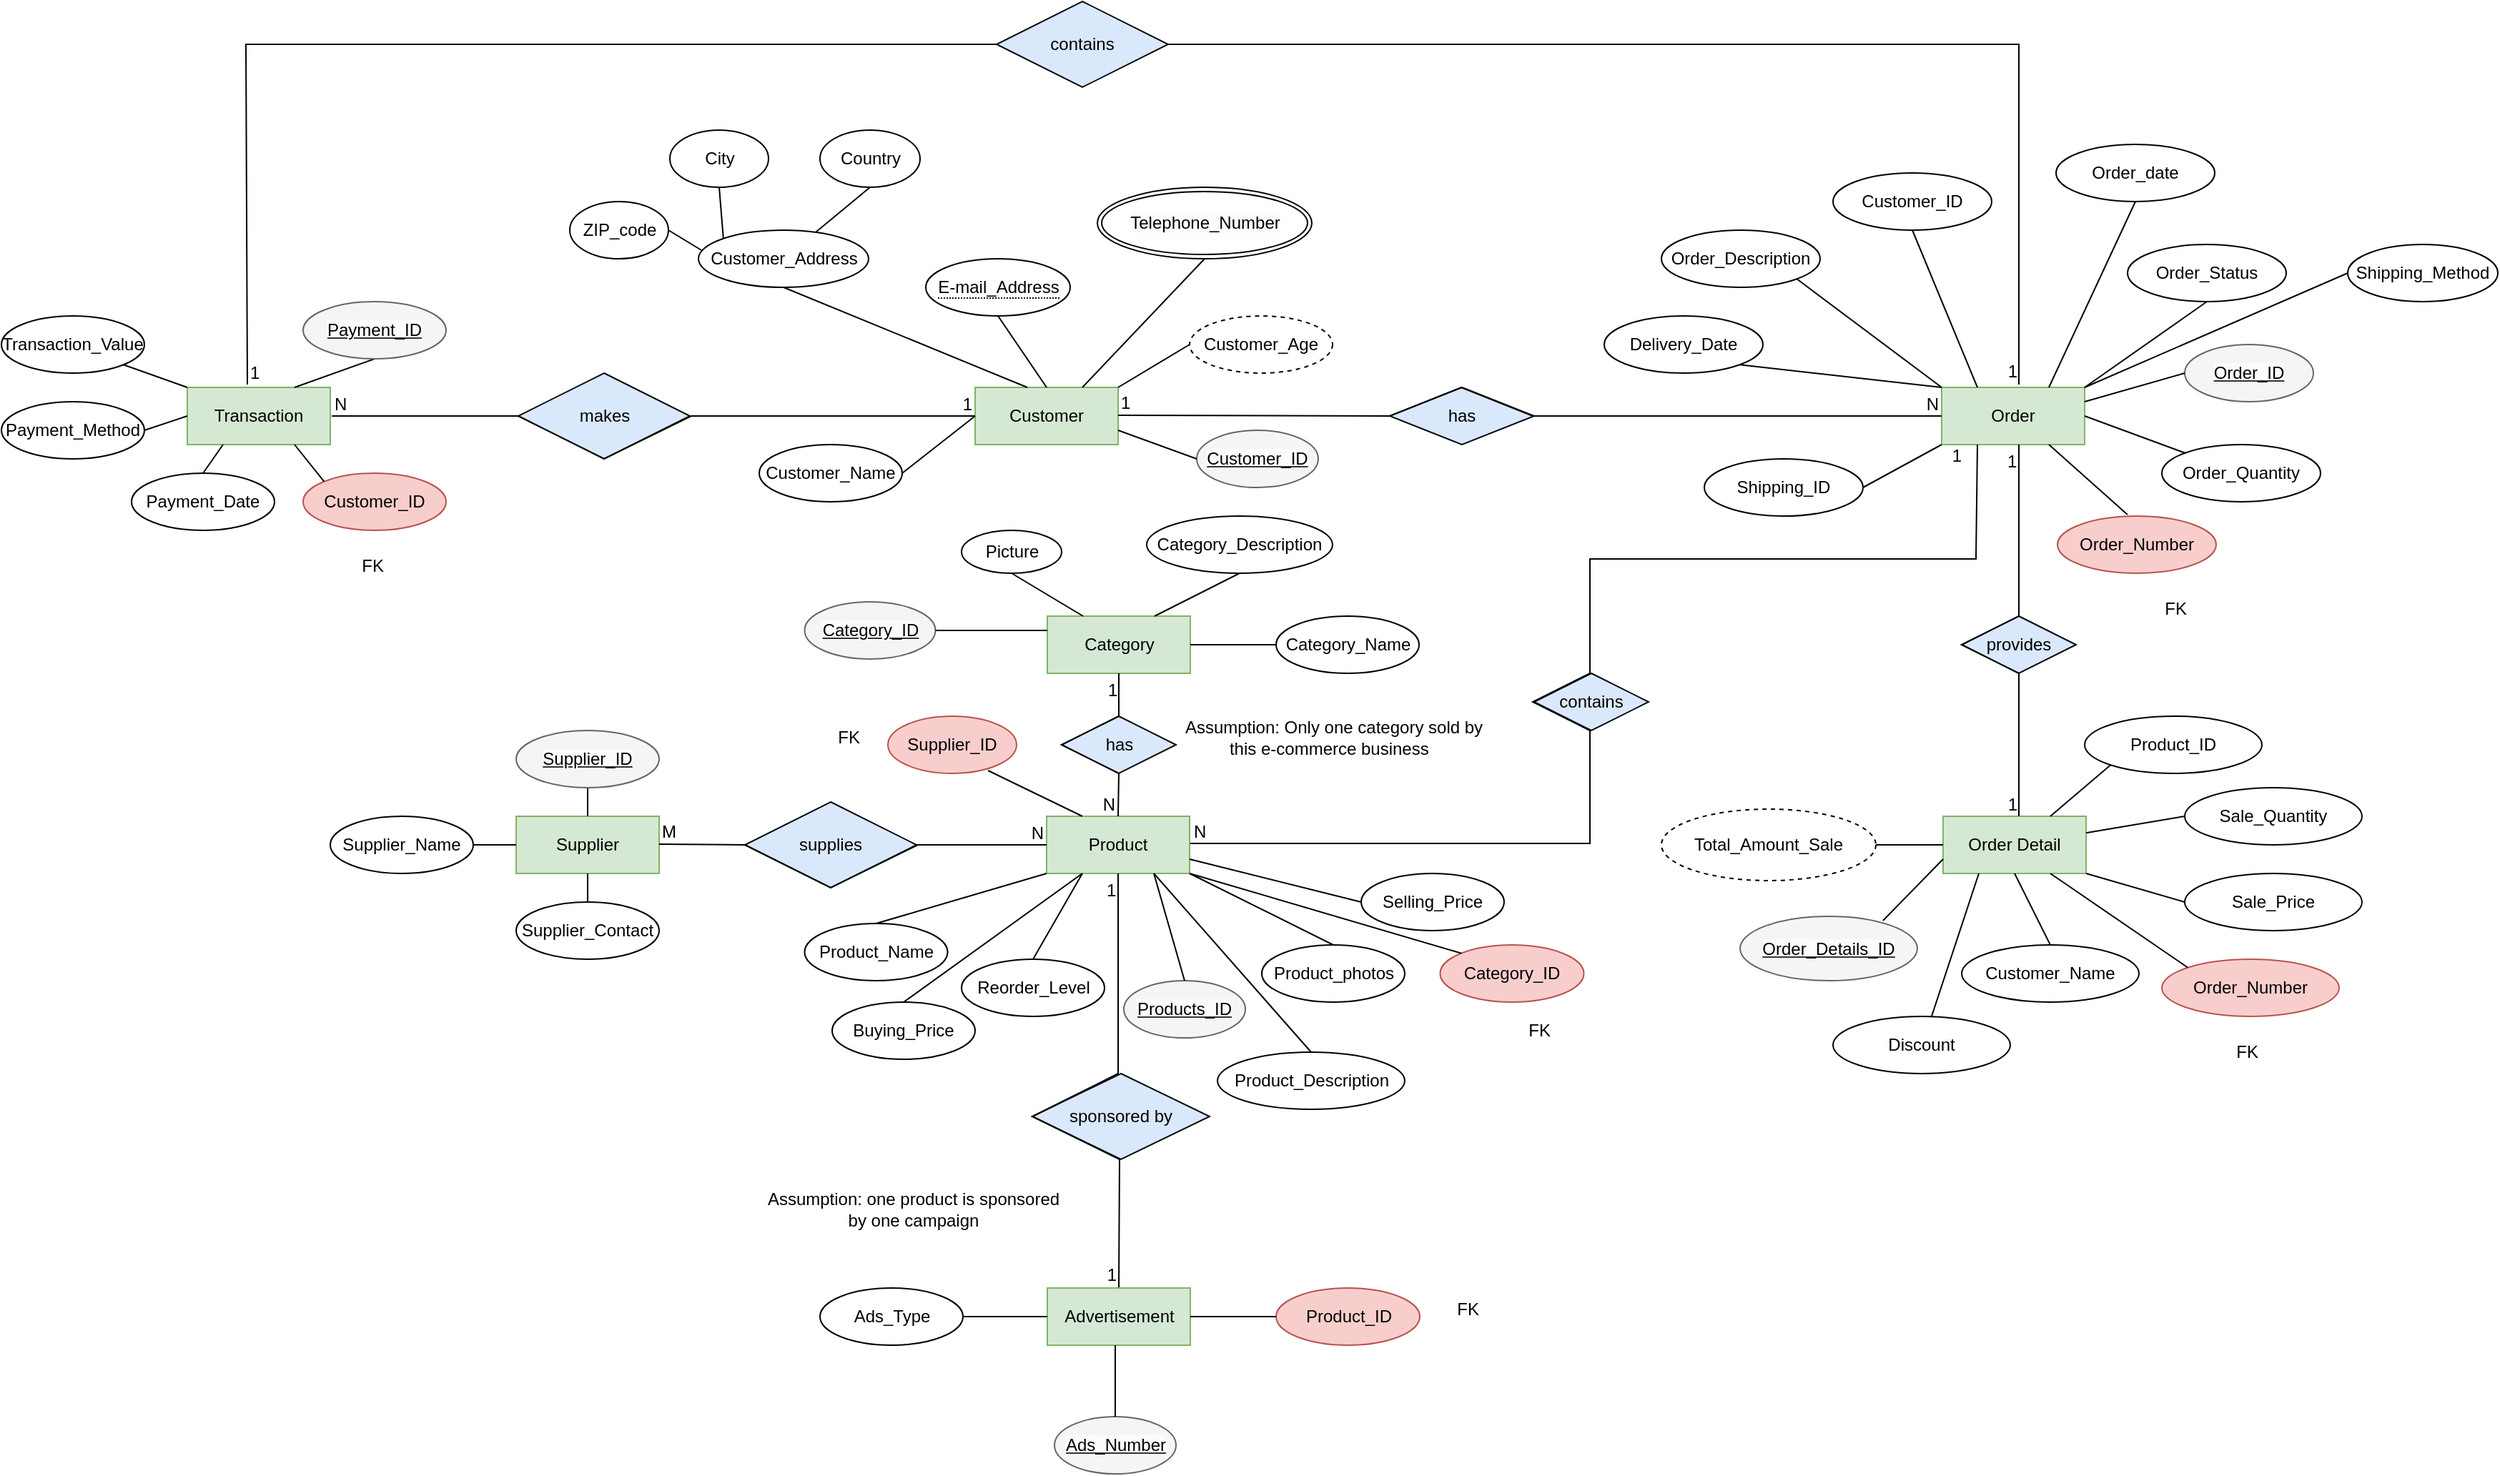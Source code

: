 <mxfile version="23.1.2" type="github">
  <diagram name="Page-1" id="ivrqiA3PI_ZQujy4Wrm9">
    <mxGraphModel dx="2683" dy="1845" grid="1" gridSize="10" guides="1" tooltips="1" connect="1" arrows="1" fold="1" page="1" pageScale="1" pageWidth="1169" pageHeight="827" background="#ffffff" math="0" shadow="0">
      <root>
        <mxCell id="0" />
        <mxCell id="1" parent="0" />
        <mxCell id="GLYRe_VKkiP-eNtGVK_R-2" value="Customer" style="whiteSpace=wrap;html=1;align=center;fillColor=#d5e8d4;strokeColor=#82b366;" parent="1" vertex="1">
          <mxGeometry x="511" y="-50" width="100" height="40" as="geometry" />
        </mxCell>
        <mxCell id="GLYRe_VKkiP-eNtGVK_R-3" value="Product" style="whiteSpace=wrap;html=1;align=center;fillColor=#d5e8d4;strokeColor=#82b366;" parent="1" vertex="1">
          <mxGeometry x="561" y="250" width="100" height="40" as="geometry" />
        </mxCell>
        <mxCell id="GLYRe_VKkiP-eNtGVK_R-4" value="Order" style="whiteSpace=wrap;html=1;align=center;points=[[0,0,0,0,0],[0,0.25,0,0,0],[0,0.5,0,0,0],[0,0.75,0,0,0],[0,1,0,0,0],[0.25,0,0,0,0],[0.25,1,0,0,0],[0.5,0,0,0,0],[0.5,1,0,0,0],[0.75,0,0,0,0],[0.75,1,0,0,0],[1,0,0,0,0],[1,0.25,0,0,0],[1,0.5,0,0,0],[1,0.75,0,0,0],[1,1,0,0,0]];fillColor=#d5e8d4;strokeColor=#82b366;" parent="1" vertex="1">
          <mxGeometry x="1187" y="-50" width="100" height="40" as="geometry" />
        </mxCell>
        <mxCell id="GLYRe_VKkiP-eNtGVK_R-5" value="Order Detail" style="whiteSpace=wrap;html=1;align=center;fillColor=#d5e8d4;strokeColor=#82b366;" parent="1" vertex="1">
          <mxGeometry x="1188" y="250" width="100" height="40" as="geometry" />
        </mxCell>
        <mxCell id="GLYRe_VKkiP-eNtGVK_R-7" value="Supplier" style="whiteSpace=wrap;html=1;align=center;fillColor=#d5e8d4;strokeColor=#82b366;" parent="1" vertex="1">
          <mxGeometry x="190" y="250" width="100" height="40" as="geometry" />
        </mxCell>
        <mxCell id="GLYRe_VKkiP-eNtGVK_R-8" value="Category" style="whiteSpace=wrap;html=1;align=center;fillColor=#d5e8d4;strokeColor=#82b366;" parent="1" vertex="1">
          <mxGeometry x="561.5" y="110" width="100" height="40" as="geometry" />
        </mxCell>
        <mxCell id="GLYRe_VKkiP-eNtGVK_R-39" value="supplies" style="shape=rhombus;perimeter=rhombusPerimeter;whiteSpace=wrap;html=1;align=center;fillColor=#dae8fc;strokeColor=#07090D;" parent="1" vertex="1">
          <mxGeometry x="350" y="240" width="120" height="60" as="geometry" />
        </mxCell>
        <mxCell id="GLYRe_VKkiP-eNtGVK_R-41" value="Supplier_Name" style="ellipse;whiteSpace=wrap;html=1;align=center;" parent="1" vertex="1">
          <mxGeometry x="60" y="250" width="100" height="40" as="geometry" />
        </mxCell>
        <mxCell id="GLYRe_VKkiP-eNtGVK_R-43" value="Supplier_Contact" style="ellipse;whiteSpace=wrap;html=1;align=center;" parent="1" vertex="1">
          <mxGeometry x="190" y="310" width="100" height="40" as="geometry" />
        </mxCell>
        <mxCell id="GLYRe_VKkiP-eNtGVK_R-45" value="" style="endArrow=none;html=1;rounded=0;exitX=1;exitY=0.5;exitDx=0;exitDy=0;entryX=0;entryY=0.5;entryDx=0;entryDy=0;entryPerimeter=0;" parent="1" source="GLYRe_VKkiP-eNtGVK_R-41" target="GLYRe_VKkiP-eNtGVK_R-7" edge="1">
          <mxGeometry relative="1" as="geometry">
            <mxPoint x="170" y="274.5" as="sourcePoint" />
            <mxPoint x="190" y="275" as="targetPoint" />
          </mxGeometry>
        </mxCell>
        <mxCell id="GLYRe_VKkiP-eNtGVK_R-50" value="" style="endArrow=none;html=1;rounded=0;entryX=0.5;entryY=1;entryDx=0;entryDy=0;exitX=0.5;exitY=0;exitDx=0;exitDy=0;" parent="1" source="GLYRe_VKkiP-eNtGVK_R-7" edge="1">
          <mxGeometry relative="1" as="geometry">
            <mxPoint x="500" y="309" as="sourcePoint" />
            <mxPoint x="240" y="230" as="targetPoint" />
          </mxGeometry>
        </mxCell>
        <mxCell id="GLYRe_VKkiP-eNtGVK_R-51" value="" style="endArrow=none;html=1;rounded=0;entryX=0.5;entryY=1;entryDx=0;entryDy=0;exitX=0.5;exitY=0;exitDx=0;exitDy=0;" parent="1" source="GLYRe_VKkiP-eNtGVK_R-43" target="GLYRe_VKkiP-eNtGVK_R-7" edge="1">
          <mxGeometry relative="1" as="geometry">
            <mxPoint x="200" y="430" as="sourcePoint" />
            <mxPoint x="360" y="430" as="targetPoint" />
          </mxGeometry>
        </mxCell>
        <mxCell id="GLYRe_VKkiP-eNtGVK_R-56" value="" style="endArrow=none;html=1;rounded=0;entryX=0;entryY=0.5;entryDx=0;entryDy=0;" parent="1" target="GLYRe_VKkiP-eNtGVK_R-3" edge="1">
          <mxGeometry relative="1" as="geometry">
            <mxPoint x="290" y="269.5" as="sourcePoint" />
            <mxPoint x="450" y="269.5" as="targetPoint" />
            <Array as="points">
              <mxPoint x="350" y="270" />
              <mxPoint x="410" y="300" />
              <mxPoint x="471" y="270" />
            </Array>
          </mxGeometry>
        </mxCell>
        <mxCell id="GLYRe_VKkiP-eNtGVK_R-57" value="M" style="resizable=0;html=1;whiteSpace=wrap;align=left;verticalAlign=bottom;" parent="GLYRe_VKkiP-eNtGVK_R-56" connectable="0" vertex="1">
          <mxGeometry x="-1" relative="1" as="geometry" />
        </mxCell>
        <mxCell id="GLYRe_VKkiP-eNtGVK_R-58" value="N" style="resizable=0;html=1;whiteSpace=wrap;align=right;verticalAlign=bottom;" parent="GLYRe_VKkiP-eNtGVK_R-56" connectable="0" vertex="1">
          <mxGeometry x="1" relative="1" as="geometry" />
        </mxCell>
        <mxCell id="GLYRe_VKkiP-eNtGVK_R-60" value="&lt;meta charset=&quot;utf-8&quot;&gt;&lt;span style=&quot;color: rgb(0, 0, 0); font-family: Helvetica; font-size: 12px; font-style: normal; font-variant-ligatures: normal; font-variant-caps: normal; font-weight: 400; letter-spacing: normal; orphans: 2; text-align: center; text-indent: 0px; text-transform: none; widows: 2; word-spacing: 0px; -webkit-text-stroke-width: 0px; background-color: rgb(251, 251, 251); text-decoration-thickness: initial; text-decoration-style: initial; text-decoration-color: initial; float: none; display: inline !important;&quot;&gt;Supplier_ID&lt;/span&gt;" style="ellipse;whiteSpace=wrap;html=1;align=center;fontStyle=4;fillColor=#f5f5f5;fontColor=#333333;strokeColor=#666666;" parent="1" vertex="1">
          <mxGeometry x="190" y="190" width="100" height="40" as="geometry" />
        </mxCell>
        <mxCell id="GLYRe_VKkiP-eNtGVK_R-63" value="&lt;span style=&quot;color: rgb(0, 0, 0); font-family: Helvetica; font-size: 12px; font-style: normal; font-variant-ligatures: normal; font-variant-caps: normal; font-weight: 400; letter-spacing: normal; orphans: 2; text-align: center; text-indent: 0px; text-transform: none; widows: 2; word-spacing: 0px; -webkit-text-stroke-width: 0px; background-color: rgb(251, 251, 251); text-decoration-thickness: initial; text-decoration-style: initial; text-decoration-color: initial; float: none; display: inline !important;&quot;&gt;Category_ID&lt;/span&gt;" style="ellipse;whiteSpace=wrap;html=1;align=center;fontStyle=4;fillColor=#f5f5f5;fontColor=#333333;strokeColor=#666666;" parent="1" vertex="1">
          <mxGeometry x="391.75" y="100" width="91.5" height="40" as="geometry" />
        </mxCell>
        <mxCell id="GLYRe_VKkiP-eNtGVK_R-64" value="Product_Name" style="ellipse;whiteSpace=wrap;html=1;align=center;" parent="1" vertex="1">
          <mxGeometry x="391.75" y="325" width="100" height="40" as="geometry" />
        </mxCell>
        <mxCell id="GLYRe_VKkiP-eNtGVK_R-65" value="Buying_Price" style="ellipse;whiteSpace=wrap;html=1;align=center;" parent="1" vertex="1">
          <mxGeometry x="411" y="380" width="100" height="40" as="geometry" />
        </mxCell>
        <mxCell id="GLYRe_VKkiP-eNtGVK_R-67" value="has" style="shape=rhombus;perimeter=rhombusPerimeter;whiteSpace=wrap;html=1;align=center;fillColor=#dae8fc;strokeColor=#07090D;" parent="1" vertex="1">
          <mxGeometry x="571.5" y="180" width="80" height="40" as="geometry" />
        </mxCell>
        <mxCell id="GLYRe_VKkiP-eNtGVK_R-75" value="Category_Name" style="ellipse;whiteSpace=wrap;html=1;align=center;" parent="1" vertex="1">
          <mxGeometry x="721.5" y="110" width="100" height="40" as="geometry" />
        </mxCell>
        <mxCell id="GLYRe_VKkiP-eNtGVK_R-76" value="&lt;span style=&quot;color: rgb(0, 0, 0); font-family: Helvetica; font-size: 12px; font-style: normal; font-variant-ligatures: normal; font-variant-caps: normal; font-weight: 400; letter-spacing: normal; orphans: 2; text-align: center; text-indent: 0px; text-transform: none; widows: 2; word-spacing: 0px; -webkit-text-stroke-width: 0px; background-color: rgb(251, 251, 251); text-decoration-thickness: initial; text-decoration-style: initial; text-decoration-color: initial; float: none; display: inline !important;&quot;&gt;Products_ID&lt;/span&gt;" style="ellipse;whiteSpace=wrap;html=1;align=center;fontStyle=4;fillColor=#f5f5f5;fontColor=#333333;strokeColor=#666666;" parent="1" vertex="1">
          <mxGeometry x="615" y="365" width="85" height="40" as="geometry" />
        </mxCell>
        <mxCell id="GLYRe_VKkiP-eNtGVK_R-77" value="Product_Description" style="ellipse;whiteSpace=wrap;html=1;align=center;" parent="1" vertex="1">
          <mxGeometry x="680.5" y="415" width="131" height="40" as="geometry" />
        </mxCell>
        <mxCell id="GLYRe_VKkiP-eNtGVK_R-83" value="Category_Description" style="ellipse;whiteSpace=wrap;html=1;align=center;" parent="1" vertex="1">
          <mxGeometry x="631" y="40" width="130" height="40" as="geometry" />
        </mxCell>
        <mxCell id="GLYRe_VKkiP-eNtGVK_R-89" value="Assumption: Only one category sold by this e-commerce business&amp;nbsp;&amp;nbsp;" style="text;html=1;strokeColor=none;fillColor=none;align=center;verticalAlign=middle;whiteSpace=wrap;rounded=0;" parent="1" vertex="1">
          <mxGeometry x="651.5" y="180" width="220" height="30" as="geometry" />
        </mxCell>
        <mxCell id="GLYRe_VKkiP-eNtGVK_R-91" value="Selling_Price" style="ellipse;whiteSpace=wrap;html=1;align=center;" parent="1" vertex="1">
          <mxGeometry x="781" y="290" width="100" height="40" as="geometry" />
        </mxCell>
        <mxCell id="GLYRe_VKkiP-eNtGVK_R-92" value="Product_photos" style="ellipse;whiteSpace=wrap;html=1;align=center;" parent="1" vertex="1">
          <mxGeometry x="711.5" y="340" width="100" height="40" as="geometry" />
        </mxCell>
        <mxCell id="GLYRe_VKkiP-eNtGVK_R-93" value="has" style="shape=rhombus;perimeter=rhombusPerimeter;whiteSpace=wrap;html=1;align=center;fillColor=#dae8fc;strokeColor=#07090D;" parent="1" vertex="1">
          <mxGeometry x="801" y="-50" width="101" height="40" as="geometry" />
        </mxCell>
        <mxCell id="GLYRe_VKkiP-eNtGVK_R-98" value="" style="endArrow=none;html=1;rounded=0;exitX=1;exitY=0.5;exitDx=0;exitDy=0;entryX=0;entryY=0.25;entryDx=0;entryDy=0;" parent="1" source="GLYRe_VKkiP-eNtGVK_R-63" target="GLYRe_VKkiP-eNtGVK_R-8" edge="1">
          <mxGeometry relative="1" as="geometry">
            <mxPoint x="209.5" y="260" as="sourcePoint" />
            <mxPoint x="561" y="130" as="targetPoint" />
          </mxGeometry>
        </mxCell>
        <mxCell id="GLYRe_VKkiP-eNtGVK_R-99" value="" style="endArrow=none;html=1;rounded=0;exitX=0;exitY=0.5;exitDx=0;exitDy=0;entryX=1;entryY=0.5;entryDx=0;entryDy=0;" parent="1" source="GLYRe_VKkiP-eNtGVK_R-75" target="GLYRe_VKkiP-eNtGVK_R-8" edge="1">
          <mxGeometry relative="1" as="geometry">
            <mxPoint x="560.5" y="120" as="sourcePoint" />
            <mxPoint x="610.5" y="120" as="targetPoint" />
          </mxGeometry>
        </mxCell>
        <mxCell id="GLYRe_VKkiP-eNtGVK_R-104" style="edgeStyle=orthogonalEdgeStyle;rounded=0;orthogonalLoop=1;jettySize=auto;html=1;exitX=0.5;exitY=1;exitDx=0;exitDy=0;" parent="1" source="GLYRe_VKkiP-eNtGVK_R-67" target="GLYRe_VKkiP-eNtGVK_R-67" edge="1">
          <mxGeometry relative="1" as="geometry" />
        </mxCell>
        <mxCell id="GLYRe_VKkiP-eNtGVK_R-115" value="" style="endArrow=none;html=1;rounded=0;exitX=0.5;exitY=0;exitDx=0;exitDy=0;entryX=0;entryY=1;entryDx=0;entryDy=0;" parent="1" source="GLYRe_VKkiP-eNtGVK_R-64" target="GLYRe_VKkiP-eNtGVK_R-3" edge="1">
          <mxGeometry relative="1" as="geometry">
            <mxPoint x="810" y="80" as="sourcePoint" />
            <mxPoint x="783" y="130" as="targetPoint" />
            <Array as="points" />
          </mxGeometry>
        </mxCell>
        <mxCell id="GLYRe_VKkiP-eNtGVK_R-116" value="" style="endArrow=none;html=1;rounded=0;exitX=0.5;exitY=0;exitDx=0;exitDy=0;entryX=0.75;entryY=1;entryDx=0;entryDy=0;" parent="1" source="GLYRe_VKkiP-eNtGVK_R-76" target="GLYRe_VKkiP-eNtGVK_R-3" edge="1">
          <mxGeometry relative="1" as="geometry">
            <mxPoint x="500" y="350" as="sourcePoint" />
            <mxPoint x="571" y="300" as="targetPoint" />
            <Array as="points" />
          </mxGeometry>
        </mxCell>
        <mxCell id="GLYRe_VKkiP-eNtGVK_R-117" value="" style="endArrow=none;html=1;rounded=0;exitX=0.5;exitY=0;exitDx=0;exitDy=0;entryX=1;entryY=1;entryDx=0;entryDy=0;" parent="1" source="GLYRe_VKkiP-eNtGVK_R-92" target="GLYRe_VKkiP-eNtGVK_R-3" edge="1">
          <mxGeometry relative="1" as="geometry">
            <mxPoint x="646" y="360" as="sourcePoint" />
            <mxPoint x="621" y="300" as="targetPoint" />
            <Array as="points" />
          </mxGeometry>
        </mxCell>
        <mxCell id="GLYRe_VKkiP-eNtGVK_R-118" value="" style="endArrow=none;html=1;rounded=0;exitX=0.5;exitY=0;exitDx=0;exitDy=0;entryX=0.75;entryY=1;entryDx=0;entryDy=0;" parent="1" source="GLYRe_VKkiP-eNtGVK_R-77" target="GLYRe_VKkiP-eNtGVK_R-3" edge="1">
          <mxGeometry relative="1" as="geometry">
            <mxPoint x="761" y="340" as="sourcePoint" />
            <mxPoint x="671" y="300" as="targetPoint" />
            <Array as="points" />
          </mxGeometry>
        </mxCell>
        <mxCell id="GLYRe_VKkiP-eNtGVK_R-119" value="" style="endArrow=none;html=1;rounded=0;exitX=0.5;exitY=0;exitDx=0;exitDy=0;entryX=0.25;entryY=1;entryDx=0;entryDy=0;" parent="1" source="GLYRe_VKkiP-eNtGVK_R-65" target="GLYRe_VKkiP-eNtGVK_R-3" edge="1">
          <mxGeometry relative="1" as="geometry">
            <mxPoint x="737" y="400" as="sourcePoint" />
            <mxPoint x="646" y="300" as="targetPoint" />
            <Array as="points" />
          </mxGeometry>
        </mxCell>
        <mxCell id="GLYRe_VKkiP-eNtGVK_R-122" value="" style="endArrow=none;html=1;rounded=0;exitX=0;exitY=0.5;exitDx=0;exitDy=0;entryX=1;entryY=0.75;entryDx=0;entryDy=0;" parent="1" source="GLYRe_VKkiP-eNtGVK_R-91" target="GLYRe_VKkiP-eNtGVK_R-3" edge="1">
          <mxGeometry relative="1" as="geometry">
            <mxPoint x="761" y="340" as="sourcePoint" />
            <mxPoint x="671" y="300" as="targetPoint" />
            <Array as="points" />
          </mxGeometry>
        </mxCell>
        <mxCell id="GLYRe_VKkiP-eNtGVK_R-123" value="&lt;span style=&quot;color: rgb(0, 0, 0); font-family: Helvetica; font-size: 12px; font-style: normal; font-variant-ligatures: normal; font-variant-caps: normal; font-weight: 400; letter-spacing: normal; orphans: 2; text-align: center; text-indent: 0px; text-transform: none; widows: 2; word-spacing: 0px; -webkit-text-stroke-width: 0px; background-color: rgb(251, 251, 251); text-decoration-thickness: initial; text-decoration-style: initial; text-decoration-color: initial; float: none; display: inline !important;&quot;&gt;Customer_ID&lt;/span&gt;" style="ellipse;whiteSpace=wrap;html=1;align=center;fontStyle=4;fillColor=#f5f5f5;fontColor=#333333;strokeColor=#666666;" parent="1" vertex="1">
          <mxGeometry x="666" y="-20" width="85" height="40" as="geometry" />
        </mxCell>
        <mxCell id="GLYRe_VKkiP-eNtGVK_R-124" value="Customer_Name" style="ellipse;whiteSpace=wrap;html=1;align=center;" parent="1" vertex="1">
          <mxGeometry x="360" y="-10" width="100" height="40" as="geometry" />
        </mxCell>
        <mxCell id="GLYRe_VKkiP-eNtGVK_R-125" value="Order_Status" style="ellipse;whiteSpace=wrap;html=1;align=center;" parent="1" vertex="1">
          <mxGeometry x="1317" y="-150" width="111" height="40" as="geometry" />
        </mxCell>
        <mxCell id="GLYRe_VKkiP-eNtGVK_R-126" value="Customer_Address" style="ellipse;whiteSpace=wrap;html=1;align=center;" parent="1" vertex="1">
          <mxGeometry x="317.5" y="-160" width="119" height="40" as="geometry" />
        </mxCell>
        <mxCell id="GLYRe_VKkiP-eNtGVK_R-127" value="Customer_Age" style="ellipse;whiteSpace=wrap;html=1;align=center;dashed=1;" parent="1" vertex="1">
          <mxGeometry x="661" y="-100" width="100" height="40" as="geometry" />
        </mxCell>
        <mxCell id="GLYRe_VKkiP-eNtGVK_R-128" value="&lt;span style=&quot;color: rgb(0, 0, 0); font-family: Helvetica; font-size: 12px; font-style: normal; font-variant-ligatures: normal; font-variant-caps: normal; font-weight: 400; letter-spacing: normal; orphans: 2; text-align: center; text-indent: 0px; text-transform: none; widows: 2; word-spacing: 0px; -webkit-text-stroke-width: 0px; background-color: rgb(251, 251, 251); text-decoration-thickness: initial; text-decoration-style: initial; text-decoration-color: initial; float: none; display: inline !important;&quot;&gt;Telephone_Number&lt;/span&gt;" style="ellipse;shape=doubleEllipse;margin=3;whiteSpace=wrap;html=1;align=center;" parent="1" vertex="1">
          <mxGeometry x="596.5" y="-190" width="150" height="50" as="geometry" />
        </mxCell>
        <mxCell id="GLYRe_VKkiP-eNtGVK_R-129" value="ZIP_code" style="ellipse;whiteSpace=wrap;html=1;align=center;" parent="1" vertex="1">
          <mxGeometry x="227.5" y="-180" width="69" height="40" as="geometry" />
        </mxCell>
        <mxCell id="GLYRe_VKkiP-eNtGVK_R-130" value="City" style="ellipse;whiteSpace=wrap;html=1;align=center;" parent="1" vertex="1">
          <mxGeometry x="297.5" y="-230" width="69" height="40" as="geometry" />
        </mxCell>
        <mxCell id="GLYRe_VKkiP-eNtGVK_R-131" value="Country" style="ellipse;whiteSpace=wrap;html=1;align=center;" parent="1" vertex="1">
          <mxGeometry x="402.5" y="-230" width="70" height="40" as="geometry" />
        </mxCell>
        <mxCell id="GLYRe_VKkiP-eNtGVK_R-133" value="&lt;span style=&quot;border-bottom: 1px dotted&quot;&gt;E-mail_Address&lt;/span&gt;" style="ellipse;whiteSpace=wrap;html=1;align=center;" parent="1" vertex="1">
          <mxGeometry x="476.5" y="-140" width="101" height="40" as="geometry" />
        </mxCell>
        <mxCell id="GLYRe_VKkiP-eNtGVK_R-135" value="" style="endArrow=none;html=1;rounded=0;entryX=1;entryY=0;entryDx=0;entryDy=0;exitX=0;exitY=0.5;exitDx=0;exitDy=0;" parent="1" source="GLYRe_VKkiP-eNtGVK_R-127" target="GLYRe_VKkiP-eNtGVK_R-2" edge="1">
          <mxGeometry relative="1" as="geometry">
            <mxPoint x="652.5" y="-66" as="sourcePoint" />
            <mxPoint x="789.5" y="-20" as="targetPoint" />
            <Array as="points" />
          </mxGeometry>
        </mxCell>
        <mxCell id="GLYRe_VKkiP-eNtGVK_R-136" value="" style="endArrow=none;html=1;rounded=0;entryX=0.75;entryY=0;entryDx=0;entryDy=0;exitX=0.5;exitY=1;exitDx=0;exitDy=0;" parent="1" source="GLYRe_VKkiP-eNtGVK_R-128" target="GLYRe_VKkiP-eNtGVK_R-2" edge="1">
          <mxGeometry relative="1" as="geometry">
            <mxPoint x="642.5" y="-140" as="sourcePoint" />
            <mxPoint x="627.5" y="-40" as="targetPoint" />
            <Array as="points" />
          </mxGeometry>
        </mxCell>
        <mxCell id="GLYRe_VKkiP-eNtGVK_R-137" value="" style="endArrow=none;html=1;rounded=0;entryX=0.5;entryY=0;entryDx=0;entryDy=0;exitX=0.5;exitY=1;exitDx=0;exitDy=0;" parent="1" source="GLYRe_VKkiP-eNtGVK_R-133" target="GLYRe_VKkiP-eNtGVK_R-2" edge="1">
          <mxGeometry relative="1" as="geometry">
            <mxPoint x="652.5" y="-130" as="sourcePoint" />
            <mxPoint x="602.5" y="-40" as="targetPoint" />
            <Array as="points" />
          </mxGeometry>
        </mxCell>
        <mxCell id="GLYRe_VKkiP-eNtGVK_R-138" value="" style="endArrow=none;html=1;rounded=0;exitX=0.5;exitY=1;exitDx=0;exitDy=0;" parent="1" source="GLYRe_VKkiP-eNtGVK_R-126" edge="1">
          <mxGeometry relative="1" as="geometry">
            <mxPoint x="537.5" y="-90" as="sourcePoint" />
            <mxPoint x="547.5" y="-50" as="targetPoint" />
            <Array as="points" />
          </mxGeometry>
        </mxCell>
        <mxCell id="GLYRe_VKkiP-eNtGVK_R-140" value="" style="endArrow=none;html=1;rounded=0;exitX=0;exitY=0.5;exitDx=0;exitDy=0;" parent="1" source="GLYRe_VKkiP-eNtGVK_R-123" edge="1">
          <mxGeometry relative="1" as="geometry">
            <mxPoint x="661" as="sourcePoint" />
            <mxPoint x="611" y="-20" as="targetPoint" />
            <Array as="points" />
          </mxGeometry>
        </mxCell>
        <mxCell id="GLYRe_VKkiP-eNtGVK_R-141" value="" style="endArrow=none;html=1;rounded=0;entryX=0;entryY=0.5;entryDx=0;entryDy=0;exitX=1;exitY=0.5;exitDx=0;exitDy=0;" parent="1" source="GLYRe_VKkiP-eNtGVK_R-124" target="GLYRe_VKkiP-eNtGVK_R-2" edge="1">
          <mxGeometry relative="1" as="geometry">
            <mxPoint x="457.5" as="sourcePoint" />
            <mxPoint x="527.5" y="-30" as="targetPoint" />
            <Array as="points" />
          </mxGeometry>
        </mxCell>
        <mxCell id="GLYRe_VKkiP-eNtGVK_R-142" value="" style="endArrow=none;html=1;rounded=0;exitX=1;exitY=0.5;exitDx=0;exitDy=0;entryX=0.017;entryY=0.35;entryDx=0;entryDy=0;entryPerimeter=0;" parent="1" source="GLYRe_VKkiP-eNtGVK_R-129" target="GLYRe_VKkiP-eNtGVK_R-126" edge="1">
          <mxGeometry relative="1" as="geometry">
            <mxPoint x="387.5" y="-110" as="sourcePoint" />
            <mxPoint x="557.5" y="-40" as="targetPoint" />
            <Array as="points" />
          </mxGeometry>
        </mxCell>
        <mxCell id="GLYRe_VKkiP-eNtGVK_R-143" value="" style="endArrow=none;html=1;rounded=0;exitX=0.5;exitY=1;exitDx=0;exitDy=0;entryX=0;entryY=0;entryDx=0;entryDy=0;" parent="1" source="GLYRe_VKkiP-eNtGVK_R-130" target="GLYRe_VKkiP-eNtGVK_R-126" edge="1">
          <mxGeometry relative="1" as="geometry">
            <mxPoint x="306.5" y="-150" as="sourcePoint" />
            <mxPoint x="329.5" y="-136" as="targetPoint" />
            <Array as="points" />
          </mxGeometry>
        </mxCell>
        <mxCell id="GLYRe_VKkiP-eNtGVK_R-144" value="" style="endArrow=none;html=1;rounded=0;exitX=0.5;exitY=1;exitDx=0;exitDy=0;" parent="1" source="GLYRe_VKkiP-eNtGVK_R-131" target="GLYRe_VKkiP-eNtGVK_R-126" edge="1">
          <mxGeometry relative="1" as="geometry">
            <mxPoint x="422.5" y="-189" as="sourcePoint" />
            <mxPoint x="345.5" y="-144" as="targetPoint" />
            <Array as="points" />
          </mxGeometry>
        </mxCell>
        <mxCell id="GLYRe_VKkiP-eNtGVK_R-150" value="" style="endArrow=none;html=1;rounded=0;entryX=0;entryY=0.5;entryDx=0;entryDy=0;" parent="1" target="GLYRe_VKkiP-eNtGVK_R-4" edge="1">
          <mxGeometry relative="1" as="geometry">
            <mxPoint x="611" y="-30.5" as="sourcePoint" />
            <mxPoint x="771" y="-30.5" as="targetPoint" />
            <Array as="points">
              <mxPoint x="801" y="-30" />
              <mxPoint x="851" y="-50" />
              <mxPoint x="901" y="-30" />
            </Array>
          </mxGeometry>
        </mxCell>
        <mxCell id="GLYRe_VKkiP-eNtGVK_R-151" value="1" style="resizable=0;html=1;whiteSpace=wrap;align=left;verticalAlign=bottom;" parent="GLYRe_VKkiP-eNtGVK_R-150" connectable="0" vertex="1">
          <mxGeometry x="-1" relative="1" as="geometry" />
        </mxCell>
        <mxCell id="GLYRe_VKkiP-eNtGVK_R-152" value="N" style="resizable=0;html=1;whiteSpace=wrap;align=right;verticalAlign=bottom;" parent="GLYRe_VKkiP-eNtGVK_R-150" connectable="0" vertex="1">
          <mxGeometry x="1" relative="1" as="geometry" />
        </mxCell>
        <mxCell id="GLYRe_VKkiP-eNtGVK_R-154" value="Order_Description" style="ellipse;whiteSpace=wrap;html=1;align=center;" parent="1" vertex="1">
          <mxGeometry x="991" y="-160" width="111" height="40" as="geometry" />
        </mxCell>
        <mxCell id="GLYRe_VKkiP-eNtGVK_R-158" value="Delivery_Date" style="ellipse;whiteSpace=wrap;html=1;align=center;" parent="1" vertex="1">
          <mxGeometry x="951" y="-100" width="111" height="40" as="geometry" />
        </mxCell>
        <mxCell id="GLYRe_VKkiP-eNtGVK_R-159" value="Shipping_Method" style="ellipse;whiteSpace=wrap;html=1;align=center;" parent="1" vertex="1">
          <mxGeometry x="1471" y="-150" width="105" height="40" as="geometry" />
        </mxCell>
        <mxCell id="GLYRe_VKkiP-eNtGVK_R-160" value="&lt;span style=&quot;color: rgb(0, 0, 0); font-family: Helvetica; font-size: 12px; font-style: normal; font-variant-ligatures: normal; font-variant-caps: normal; font-weight: 400; letter-spacing: normal; orphans: 2; text-align: center; text-indent: 0px; text-transform: none; widows: 2; word-spacing: 0px; -webkit-text-stroke-width: 0px; background-color: rgb(251, 251, 251); text-decoration-thickness: initial; text-decoration-style: initial; text-decoration-color: initial; float: none; display: inline !important;&quot;&gt;Order_ID&lt;/span&gt;" style="ellipse;whiteSpace=wrap;html=1;align=center;fontStyle=4;fillColor=#f5f5f5;fontColor=#333333;strokeColor=#666666;" parent="1" vertex="1">
          <mxGeometry x="1357" y="-80" width="90" height="40" as="geometry" />
        </mxCell>
        <mxCell id="GLYRe_VKkiP-eNtGVK_R-162" value="Order_date" style="ellipse;whiteSpace=wrap;html=1;align=center;" parent="1" vertex="1">
          <mxGeometry x="1267" y="-220" width="111" height="40" as="geometry" />
        </mxCell>
        <mxCell id="GLYRe_VKkiP-eNtGVK_R-163" value="Customer_ID" style="ellipse;whiteSpace=wrap;html=1;align=center;" parent="1" vertex="1">
          <mxGeometry x="1111" y="-200" width="111" height="40" as="geometry" />
        </mxCell>
        <mxCell id="GLYRe_VKkiP-eNtGVK_R-164" value="provides" style="shape=rhombus;perimeter=rhombusPerimeter;whiteSpace=wrap;html=1;align=center;fillColor=#dae8fc;strokeColor=#00040a;" parent="1" vertex="1">
          <mxGeometry x="1201" y="110" width="80" height="40" as="geometry" />
        </mxCell>
        <mxCell id="GLYRe_VKkiP-eNtGVK_R-170" value="" style="endArrow=none;html=1;rounded=0;exitX=0;exitY=0.5;exitDx=0;exitDy=0;entryX=1;entryY=0.25;entryDx=0;entryDy=0;" parent="1" source="GLYRe_VKkiP-eNtGVK_R-160" target="GLYRe_VKkiP-eNtGVK_R-4" edge="1">
          <mxGeometry relative="1" as="geometry">
            <mxPoint x="1347" y="-60" as="sourcePoint" />
            <mxPoint x="1308" y="-29" as="targetPoint" />
            <Array as="points" />
          </mxGeometry>
        </mxCell>
        <mxCell id="GLYRe_VKkiP-eNtGVK_R-171" value="" style="endArrow=none;html=1;rounded=0;exitX=0.5;exitY=1;exitDx=0;exitDy=0;entryX=1;entryY=0;entryDx=0;entryDy=0;" parent="1" source="GLYRe_VKkiP-eNtGVK_R-125" target="GLYRe_VKkiP-eNtGVK_R-4" edge="1">
          <mxGeometry relative="1" as="geometry">
            <mxPoint x="1356" y="-70" as="sourcePoint" />
            <mxPoint x="1257" y="-30" as="targetPoint" />
            <Array as="points" />
          </mxGeometry>
        </mxCell>
        <mxCell id="GLYRe_VKkiP-eNtGVK_R-172" value="" style="endArrow=none;html=1;rounded=0;exitX=0.5;exitY=1;exitDx=0;exitDy=0;entryX=0.75;entryY=0;entryDx=0;entryDy=0;" parent="1" source="GLYRe_VKkiP-eNtGVK_R-162" target="GLYRe_VKkiP-eNtGVK_R-4" edge="1">
          <mxGeometry relative="1" as="geometry">
            <mxPoint x="1353" y="-110" as="sourcePoint" />
            <mxPoint x="1287" y="-50" as="targetPoint" />
            <Array as="points" />
          </mxGeometry>
        </mxCell>
        <mxCell id="GLYRe_VKkiP-eNtGVK_R-174" value="" style="endArrow=none;html=1;rounded=0;exitX=0.5;exitY=1;exitDx=0;exitDy=0;entryX=0.25;entryY=0;entryDx=0;entryDy=0;" parent="1" source="GLYRe_VKkiP-eNtGVK_R-163" target="GLYRe_VKkiP-eNtGVK_R-4" edge="1">
          <mxGeometry relative="1" as="geometry">
            <mxPoint x="1148" y="-220" as="sourcePoint" />
            <mxPoint x="1077" y="-90" as="targetPoint" />
            <Array as="points" />
          </mxGeometry>
        </mxCell>
        <mxCell id="GLYRe_VKkiP-eNtGVK_R-175" value="" style="endArrow=none;html=1;rounded=0;entryX=1;entryY=0;entryDx=0;entryDy=0;entryPerimeter=0;exitX=0;exitY=0.5;exitDx=0;exitDy=0;" parent="1" source="GLYRe_VKkiP-eNtGVK_R-159" target="GLYRe_VKkiP-eNtGVK_R-4" edge="1">
          <mxGeometry relative="1" as="geometry">
            <mxPoint x="1471" y="-130" as="sourcePoint" />
            <mxPoint x="1137" as="targetPoint" />
            <Array as="points" />
          </mxGeometry>
        </mxCell>
        <mxCell id="GLYRe_VKkiP-eNtGVK_R-176" value="" style="endArrow=none;html=1;rounded=0;exitX=1;exitY=1;exitDx=0;exitDy=0;entryX=0;entryY=0;entryDx=0;entryDy=0;" parent="1" source="GLYRe_VKkiP-eNtGVK_R-154" target="GLYRe_VKkiP-eNtGVK_R-4" edge="1">
          <mxGeometry relative="1" as="geometry">
            <mxPoint x="1128" y="-180" as="sourcePoint" />
            <mxPoint x="1206" y="-43" as="targetPoint" />
            <Array as="points" />
          </mxGeometry>
        </mxCell>
        <mxCell id="GLYRe_VKkiP-eNtGVK_R-177" value="" style="endArrow=none;html=1;rounded=0;exitX=1;exitY=1;exitDx=0;exitDy=0;entryX=0;entryY=0;entryDx=0;entryDy=0;" parent="1" source="GLYRe_VKkiP-eNtGVK_R-158" target="GLYRe_VKkiP-eNtGVK_R-4" edge="1">
          <mxGeometry relative="1" as="geometry">
            <mxPoint x="1138" y="-170" as="sourcePoint" />
            <mxPoint x="1216" y="-33" as="targetPoint" />
            <Array as="points" />
          </mxGeometry>
        </mxCell>
        <mxCell id="GLYRe_VKkiP-eNtGVK_R-180" value="" style="endArrow=none;html=1;rounded=0;entryX=0;entryY=0;entryDx=0;entryDy=0;exitX=0.5;exitY=1;exitDx=0;exitDy=0;" parent="1" edge="1">
          <mxGeometry relative="1" as="geometry">
            <mxPoint x="1241" y="-10" as="sourcePoint" />
            <mxPoint x="1241" y="250" as="targetPoint" />
            <Array as="points">
              <mxPoint x="1241" y="110" />
              <mxPoint x="1201" y="130" />
              <mxPoint x="1241" y="150" />
              <mxPoint x="1241" y="210" />
              <mxPoint x="1241" y="250" />
            </Array>
          </mxGeometry>
        </mxCell>
        <mxCell id="GLYRe_VKkiP-eNtGVK_R-181" value="1" style="resizable=0;html=1;whiteSpace=wrap;align=left;verticalAlign=bottom;" parent="GLYRe_VKkiP-eNtGVK_R-180" connectable="0" vertex="1">
          <mxGeometry x="-1" relative="1" as="geometry">
            <mxPoint x="-10" y="20" as="offset" />
          </mxGeometry>
        </mxCell>
        <mxCell id="GLYRe_VKkiP-eNtGVK_R-182" value="1" style="resizable=0;html=1;whiteSpace=wrap;align=right;verticalAlign=bottom;" parent="GLYRe_VKkiP-eNtGVK_R-180" connectable="0" vertex="1">
          <mxGeometry x="1" relative="1" as="geometry">
            <mxPoint as="offset" />
          </mxGeometry>
        </mxCell>
        <mxCell id="GLYRe_VKkiP-eNtGVK_R-183" value="&lt;span style=&quot;color: rgb(0, 0, 0); font-family: Helvetica; font-size: 12px; font-style: normal; font-variant-ligatures: normal; font-variant-caps: normal; font-weight: 400; letter-spacing: normal; orphans: 2; text-align: center; text-indent: 0px; text-transform: none; widows: 2; word-spacing: 0px; -webkit-text-stroke-width: 0px; background-color: rgb(251, 251, 251); text-decoration-thickness: initial; text-decoration-style: initial; text-decoration-color: initial; float: none; display: inline !important;&quot;&gt;Order_Details_ID&lt;/span&gt;" style="ellipse;whiteSpace=wrap;html=1;align=center;fontStyle=4;fillColor=#f5f5f5;fontColor=#333333;strokeColor=#666666;" parent="1" vertex="1">
          <mxGeometry x="1046" y="320" width="124" height="45" as="geometry" />
        </mxCell>
        <mxCell id="GLYRe_VKkiP-eNtGVK_R-185" value="Sale_Quantity" style="ellipse;whiteSpace=wrap;html=1;align=center;" parent="1" vertex="1">
          <mxGeometry x="1357" y="230" width="124" height="40" as="geometry" />
        </mxCell>
        <mxCell id="GLYRe_VKkiP-eNtGVK_R-186" value="Sale_Price" style="ellipse;whiteSpace=wrap;html=1;align=center;" parent="1" vertex="1">
          <mxGeometry x="1357" y="290" width="124" height="40" as="geometry" />
        </mxCell>
        <mxCell id="GLYRe_VKkiP-eNtGVK_R-187" value="Customer_Name" style="ellipse;whiteSpace=wrap;html=1;align=center;" parent="1" vertex="1">
          <mxGeometry x="1201" y="340" width="124" height="40" as="geometry" />
        </mxCell>
        <mxCell id="GLYRe_VKkiP-eNtGVK_R-189" value="Total_Amount_Sale" style="ellipse;whiteSpace=wrap;html=1;align=center;dashed=1;" parent="1" vertex="1">
          <mxGeometry x="991" y="245" width="150" height="50" as="geometry" />
        </mxCell>
        <mxCell id="GLYRe_VKkiP-eNtGVK_R-191" value="" style="endArrow=none;html=1;rounded=0;exitX=1;exitY=0.5;exitDx=0;exitDy=0;entryX=0;entryY=0.5;entryDx=0;entryDy=0;" parent="1" source="GLYRe_VKkiP-eNtGVK_R-189" target="GLYRe_VKkiP-eNtGVK_R-5" edge="1">
          <mxGeometry relative="1" as="geometry">
            <mxPoint x="1140" y="270" as="sourcePoint" />
            <mxPoint x="1281" y="286" as="targetPoint" />
            <Array as="points" />
          </mxGeometry>
        </mxCell>
        <mxCell id="GLYRe_VKkiP-eNtGVK_R-192" value="" style="endArrow=none;html=1;rounded=0;exitX=0.806;exitY=0.067;exitDx=0;exitDy=0;entryX=0;entryY=0.75;entryDx=0;entryDy=0;exitPerimeter=0;" parent="1" source="GLYRe_VKkiP-eNtGVK_R-183" target="GLYRe_VKkiP-eNtGVK_R-5" edge="1">
          <mxGeometry relative="1" as="geometry">
            <mxPoint x="1151" y="280" as="sourcePoint" />
            <mxPoint x="1198" y="280" as="targetPoint" />
            <Array as="points" />
          </mxGeometry>
        </mxCell>
        <mxCell id="GLYRe_VKkiP-eNtGVK_R-193" value="" style="endArrow=none;html=1;rounded=0;entryX=0.5;entryY=1;entryDx=0;entryDy=0;exitX=0.5;exitY=0;exitDx=0;exitDy=0;" parent="1" source="GLYRe_VKkiP-eNtGVK_R-187" target="GLYRe_VKkiP-eNtGVK_R-5" edge="1">
          <mxGeometry relative="1" as="geometry">
            <mxPoint x="1251" y="340" as="sourcePoint" />
            <mxPoint x="1198" y="290" as="targetPoint" />
            <Array as="points" />
          </mxGeometry>
        </mxCell>
        <mxCell id="GLYRe_VKkiP-eNtGVK_R-194" value="" style="endArrow=none;html=1;rounded=0;entryX=1;entryY=1;entryDx=0;entryDy=0;exitX=0;exitY=0.5;exitDx=0;exitDy=0;" parent="1" source="GLYRe_VKkiP-eNtGVK_R-186" target="GLYRe_VKkiP-eNtGVK_R-5" edge="1">
          <mxGeometry relative="1" as="geometry">
            <mxPoint x="1273" y="350" as="sourcePoint" />
            <mxPoint x="1248" y="300" as="targetPoint" />
            <Array as="points" />
          </mxGeometry>
        </mxCell>
        <mxCell id="GLYRe_VKkiP-eNtGVK_R-195" value="" style="endArrow=none;html=1;rounded=0;" parent="1" target="GLYRe_VKkiP-eNtGVK_R-5" edge="1">
          <mxGeometry relative="1" as="geometry">
            <mxPoint x="1357" y="250" as="sourcePoint" />
            <mxPoint x="1291" y="270" as="targetPoint" />
            <Array as="points" />
          </mxGeometry>
        </mxCell>
        <mxCell id="GLYRe_VKkiP-eNtGVK_R-196" value="Order_Number" style="ellipse;whiteSpace=wrap;html=1;align=center;fillColor=#f8cecc;strokeColor=#b85450;" parent="1" vertex="1">
          <mxGeometry x="1341" y="350" width="124" height="40" as="geometry" />
        </mxCell>
        <mxCell id="GLYRe_VKkiP-eNtGVK_R-197" value="Order_Quantity" style="ellipse;whiteSpace=wrap;html=1;align=center;" parent="1" vertex="1">
          <mxGeometry x="1341" y="-10" width="111" height="40" as="geometry" />
        </mxCell>
        <mxCell id="GLYRe_VKkiP-eNtGVK_R-198" value="" style="endArrow=none;html=1;rounded=0;exitX=0;exitY=0;exitDx=0;exitDy=0;entryX=1;entryY=0.5;entryDx=0;entryDy=0;entryPerimeter=0;" parent="1" source="GLYRe_VKkiP-eNtGVK_R-197" target="GLYRe_VKkiP-eNtGVK_R-4" edge="1">
          <mxGeometry relative="1" as="geometry">
            <mxPoint x="1383" y="-100" as="sourcePoint" />
            <mxPoint x="1297" y="-40" as="targetPoint" />
            <Array as="points" />
          </mxGeometry>
        </mxCell>
        <mxCell id="GLYRe_VKkiP-eNtGVK_R-199" value="Product_ID" style="ellipse;whiteSpace=wrap;html=1;align=center;" parent="1" vertex="1">
          <mxGeometry x="1287" y="180" width="124" height="40" as="geometry" />
        </mxCell>
        <mxCell id="GLYRe_VKkiP-eNtGVK_R-200" value="" style="endArrow=none;html=1;rounded=0;entryX=0.75;entryY=0;entryDx=0;entryDy=0;exitX=0;exitY=1;exitDx=0;exitDy=0;" parent="1" source="GLYRe_VKkiP-eNtGVK_R-199" target="GLYRe_VKkiP-eNtGVK_R-5" edge="1">
          <mxGeometry relative="1" as="geometry">
            <mxPoint x="1331" y="210" as="sourcePoint" />
            <mxPoint x="1267" y="245" as="targetPoint" />
            <Array as="points" />
          </mxGeometry>
        </mxCell>
        <mxCell id="GLYRe_VKkiP-eNtGVK_R-201" value="Discount" style="ellipse;whiteSpace=wrap;html=1;align=center;" parent="1" vertex="1">
          <mxGeometry x="1111" y="390" width="124" height="40" as="geometry" />
        </mxCell>
        <mxCell id="GLYRe_VKkiP-eNtGVK_R-202" value="" style="endArrow=none;html=1;rounded=0;entryX=0.556;entryY=0;entryDx=0;entryDy=0;entryPerimeter=0;exitX=0.25;exitY=1;exitDx=0;exitDy=0;" parent="1" source="GLYRe_VKkiP-eNtGVK_R-5" target="GLYRe_VKkiP-eNtGVK_R-201" edge="1">
          <mxGeometry relative="1" as="geometry">
            <mxPoint x="1211" y="300" as="sourcePoint" />
            <mxPoint x="1173" y="326" as="targetPoint" />
            <Array as="points" />
          </mxGeometry>
        </mxCell>
        <mxCell id="GLYRe_VKkiP-eNtGVK_R-203" value="Shipping_ID" style="ellipse;whiteSpace=wrap;html=1;align=center;" parent="1" vertex="1">
          <mxGeometry x="1021" width="111" height="40" as="geometry" />
        </mxCell>
        <mxCell id="GLYRe_VKkiP-eNtGVK_R-204" value="" style="endArrow=none;html=1;rounded=0;entryX=0;entryY=1;entryDx=0;entryDy=0;entryPerimeter=0;" parent="1" target="GLYRe_VKkiP-eNtGVK_R-4" edge="1">
          <mxGeometry relative="1" as="geometry">
            <mxPoint x="1132" y="20" as="sourcePoint" />
            <mxPoint x="1197" y="-40" as="targetPoint" />
            <Array as="points" />
          </mxGeometry>
        </mxCell>
        <mxCell id="GLYRe_VKkiP-eNtGVK_R-206" value="Order_Number" style="ellipse;whiteSpace=wrap;html=1;align=center;fillColor=#f8cecc;strokeColor=#b85450;" parent="1" vertex="1">
          <mxGeometry x="1268" y="40" width="111" height="40" as="geometry" />
        </mxCell>
        <mxCell id="GLYRe_VKkiP-eNtGVK_R-207" value="" style="endArrow=none;html=1;rounded=0;exitX=0.441;exitY=-0.025;exitDx=0;exitDy=0;entryX=0.75;entryY=1;entryDx=0;entryDy=0;entryPerimeter=0;exitPerimeter=0;" parent="1" source="GLYRe_VKkiP-eNtGVK_R-206" target="GLYRe_VKkiP-eNtGVK_R-4" edge="1">
          <mxGeometry relative="1" as="geometry">
            <mxPoint x="1367" y="6" as="sourcePoint" />
            <mxPoint x="1297" y="-20" as="targetPoint" />
            <Array as="points" />
          </mxGeometry>
        </mxCell>
        <mxCell id="GLYRe_VKkiP-eNtGVK_R-208" value="" style="endArrow=none;html=1;rounded=0;exitX=0;exitY=0;exitDx=0;exitDy=0;entryX=0.75;entryY=1;entryDx=0;entryDy=0;" parent="1" source="GLYRe_VKkiP-eNtGVK_R-196" target="GLYRe_VKkiP-eNtGVK_R-5" edge="1">
          <mxGeometry relative="1" as="geometry">
            <mxPoint x="1327" y="49" as="sourcePoint" />
            <mxPoint x="1272" as="targetPoint" />
            <Array as="points" />
          </mxGeometry>
        </mxCell>
        <mxCell id="GLYRe_VKkiP-eNtGVK_R-209" value="Picture" style="ellipse;whiteSpace=wrap;html=1;align=center;" parent="1" vertex="1">
          <mxGeometry x="501.5" y="50" width="70" height="30" as="geometry" />
        </mxCell>
        <mxCell id="GLYRe_VKkiP-eNtGVK_R-210" value="" style="endArrow=none;html=1;rounded=0;exitX=0.5;exitY=1;exitDx=0;exitDy=0;entryX=0.25;entryY=0;entryDx=0;entryDy=0;" parent="1" source="GLYRe_VKkiP-eNtGVK_R-209" target="GLYRe_VKkiP-eNtGVK_R-8" edge="1">
          <mxGeometry relative="1" as="geometry">
            <mxPoint x="660.5" y="70" as="sourcePoint" />
            <mxPoint x="633.5" y="120" as="targetPoint" />
            <Array as="points" />
          </mxGeometry>
        </mxCell>
        <mxCell id="GLYRe_VKkiP-eNtGVK_R-214" value="Reorder_Level" style="ellipse;whiteSpace=wrap;html=1;align=center;" parent="1" vertex="1">
          <mxGeometry x="501.5" y="350" width="100" height="40" as="geometry" />
        </mxCell>
        <mxCell id="GLYRe_VKkiP-eNtGVK_R-215" value="Supplier_ID" style="ellipse;whiteSpace=wrap;html=1;align=center;fillColor=#f8cecc;strokeColor=#b85450;" parent="1" vertex="1">
          <mxGeometry x="450" y="180" width="90" height="40" as="geometry" />
        </mxCell>
        <mxCell id="GLYRe_VKkiP-eNtGVK_R-216" value="" style="endArrow=none;html=1;rounded=0;exitX=0.5;exitY=0;exitDx=0;exitDy=0;entryX=0.25;entryY=1;entryDx=0;entryDy=0;" parent="1" source="GLYRe_VKkiP-eNtGVK_R-214" target="GLYRe_VKkiP-eNtGVK_R-3" edge="1">
          <mxGeometry relative="1" as="geometry">
            <mxPoint x="541" y="410" as="sourcePoint" />
            <mxPoint x="601" y="300" as="targetPoint" />
            <Array as="points" />
          </mxGeometry>
        </mxCell>
        <mxCell id="GLYRe_VKkiP-eNtGVK_R-217" value="" style="endArrow=none;html=1;rounded=0;exitX=0.25;exitY=0;exitDx=0;exitDy=0;entryX=0.778;entryY=0.95;entryDx=0;entryDy=0;entryPerimeter=0;" parent="1" source="GLYRe_VKkiP-eNtGVK_R-3" target="GLYRe_VKkiP-eNtGVK_R-215" edge="1">
          <mxGeometry relative="1" as="geometry">
            <mxPoint x="586" y="300" as="sourcePoint" />
            <mxPoint x="521" y="220" as="targetPoint" />
            <Array as="points" />
          </mxGeometry>
        </mxCell>
        <mxCell id="GLYRe_VKkiP-eNtGVK_R-220" value="" style="endArrow=none;html=1;rounded=0;entryX=0.25;entryY=1;entryDx=0;entryDy=0;entryPerimeter=0;" parent="1" target="GLYRe_VKkiP-eNtGVK_R-4" edge="1">
          <mxGeometry relative="1" as="geometry">
            <mxPoint x="661.5" y="269" as="sourcePoint" />
            <mxPoint x="1231" y="-10" as="targetPoint" />
            <Array as="points">
              <mxPoint x="941" y="269" />
              <mxPoint x="941" y="190" />
              <mxPoint x="901" y="170" />
              <mxPoint x="941" y="150" />
              <mxPoint x="941" y="70" />
              <mxPoint x="1211" y="70" />
            </Array>
          </mxGeometry>
        </mxCell>
        <mxCell id="GLYRe_VKkiP-eNtGVK_R-221" value="N" style="resizable=0;html=1;whiteSpace=wrap;align=left;verticalAlign=bottom;" parent="GLYRe_VKkiP-eNtGVK_R-220" connectable="0" vertex="1">
          <mxGeometry x="-1" relative="1" as="geometry" />
        </mxCell>
        <mxCell id="GLYRe_VKkiP-eNtGVK_R-222" value="1" style="resizable=0;html=1;whiteSpace=wrap;align=right;verticalAlign=bottom;" parent="GLYRe_VKkiP-eNtGVK_R-220" connectable="0" vertex="1">
          <mxGeometry x="1" relative="1" as="geometry">
            <mxPoint x="-10" y="17" as="offset" />
          </mxGeometry>
        </mxCell>
        <mxCell id="GLYRe_VKkiP-eNtGVK_R-224" value="" style="endArrow=none;html=1;rounded=0;exitX=0.5;exitY=1;exitDx=0;exitDy=0;entryX=0.5;entryY=0;entryDx=0;entryDy=0;" parent="1" target="GLYRe_VKkiP-eNtGVK_R-3" edge="1">
          <mxGeometry relative="1" as="geometry">
            <mxPoint x="611.5" y="150" as="sourcePoint" />
            <mxPoint x="611.5" y="260" as="targetPoint" />
            <Array as="points">
              <mxPoint x="611.5" y="180" />
              <mxPoint x="571.5" y="200" />
              <mxPoint x="611.5" y="220" />
            </Array>
          </mxGeometry>
        </mxCell>
        <mxCell id="GLYRe_VKkiP-eNtGVK_R-225" value="1" style="resizable=0;html=1;whiteSpace=wrap;align=left;verticalAlign=bottom;" parent="GLYRe_VKkiP-eNtGVK_R-224" connectable="0" vertex="1">
          <mxGeometry x="-1" relative="1" as="geometry">
            <mxPoint x="-10" y="20" as="offset" />
          </mxGeometry>
        </mxCell>
        <mxCell id="GLYRe_VKkiP-eNtGVK_R-226" value="N" style="resizable=0;html=1;whiteSpace=wrap;align=right;verticalAlign=bottom;" parent="GLYRe_VKkiP-eNtGVK_R-224" connectable="0" vertex="1">
          <mxGeometry x="1" relative="1" as="geometry">
            <mxPoint as="offset" />
          </mxGeometry>
        </mxCell>
        <mxCell id="GLYRe_VKkiP-eNtGVK_R-227" value="contains" style="shape=rhombus;perimeter=rhombusPerimeter;whiteSpace=wrap;html=1;align=center;fillColor=#dae8fc;strokeColor=#07090D;" parent="1" vertex="1">
          <mxGeometry x="902" y="150" width="80" height="40" as="geometry" />
        </mxCell>
        <mxCell id="GLYRe_VKkiP-eNtGVK_R-228" value="" style="endArrow=none;html=1;rounded=0;exitX=0.5;exitY=1;exitDx=0;exitDy=0;entryX=0.75;entryY=0;entryDx=0;entryDy=0;" parent="1" source="GLYRe_VKkiP-eNtGVK_R-83" target="GLYRe_VKkiP-eNtGVK_R-8" edge="1">
          <mxGeometry relative="1" as="geometry">
            <mxPoint x="547" y="90" as="sourcePoint" />
            <mxPoint x="597" y="120" as="targetPoint" />
            <Array as="points" />
          </mxGeometry>
        </mxCell>
        <mxCell id="GLYRe_VKkiP-eNtGVK_R-229" value="Transaction" style="whiteSpace=wrap;html=1;align=center;fillColor=#d5e8d4;strokeColor=#82b366;" parent="1" vertex="1">
          <mxGeometry x="-40" y="-50" width="100" height="40" as="geometry" />
        </mxCell>
        <mxCell id="GLYRe_VKkiP-eNtGVK_R-230" value="Payment_Method" style="ellipse;whiteSpace=wrap;html=1;align=center;" parent="1" vertex="1">
          <mxGeometry x="-170" y="-40" width="100" height="40" as="geometry" />
        </mxCell>
        <mxCell id="GLYRe_VKkiP-eNtGVK_R-231" value="Payment_Date" style="ellipse;whiteSpace=wrap;html=1;align=center;" parent="1" vertex="1">
          <mxGeometry x="-79" y="10" width="100" height="40" as="geometry" />
        </mxCell>
        <mxCell id="GLYRe_VKkiP-eNtGVK_R-232" value="" style="endArrow=none;html=1;rounded=0;exitX=1;exitY=0.5;exitDx=0;exitDy=0;entryX=0;entryY=0.5;entryDx=0;entryDy=0;entryPerimeter=0;" parent="1" source="GLYRe_VKkiP-eNtGVK_R-230" target="GLYRe_VKkiP-eNtGVK_R-229" edge="1">
          <mxGeometry relative="1" as="geometry">
            <mxPoint x="-60" y="-25.5" as="sourcePoint" />
            <mxPoint x="-40" y="-25" as="targetPoint" />
          </mxGeometry>
        </mxCell>
        <mxCell id="GLYRe_VKkiP-eNtGVK_R-233" value="" style="endArrow=none;html=1;rounded=0;entryX=0.5;entryY=1;entryDx=0;entryDy=0;exitX=0.75;exitY=0;exitDx=0;exitDy=0;" parent="1" source="GLYRe_VKkiP-eNtGVK_R-229" target="GLYRe_VKkiP-eNtGVK_R-236" edge="1">
          <mxGeometry relative="1" as="geometry">
            <mxPoint x="270" y="9" as="sourcePoint" />
            <mxPoint x="10" y="-70" as="targetPoint" />
          </mxGeometry>
        </mxCell>
        <mxCell id="GLYRe_VKkiP-eNtGVK_R-234" value="" style="endArrow=none;html=1;rounded=0;entryX=0.25;entryY=1;entryDx=0;entryDy=0;exitX=0.5;exitY=0;exitDx=0;exitDy=0;" parent="1" source="GLYRe_VKkiP-eNtGVK_R-231" target="GLYRe_VKkiP-eNtGVK_R-229" edge="1">
          <mxGeometry relative="1" as="geometry">
            <mxPoint x="-30" y="130" as="sourcePoint" />
            <mxPoint x="130" y="130" as="targetPoint" />
            <Array as="points" />
          </mxGeometry>
        </mxCell>
        <mxCell id="GLYRe_VKkiP-eNtGVK_R-236" value="&lt;span style=&quot;color: rgb(0, 0, 0); font-family: Helvetica; font-size: 12px; font-style: normal; font-variant-ligatures: normal; font-variant-caps: normal; font-weight: 400; letter-spacing: normal; orphans: 2; text-align: center; text-indent: 0px; text-transform: none; widows: 2; word-spacing: 0px; -webkit-text-stroke-width: 0px; background-color: rgb(251, 251, 251); text-decoration-thickness: initial; text-decoration-style: initial; text-decoration-color: initial; float: none; display: inline !important;&quot;&gt;Payment_ID&lt;/span&gt;" style="ellipse;whiteSpace=wrap;html=1;align=center;fontStyle=4;fillColor=#f5f5f5;strokeColor=#666666;fontColor=#333333;" parent="1" vertex="1">
          <mxGeometry x="41" y="-110" width="100" height="40" as="geometry" />
        </mxCell>
        <mxCell id="GLYRe_VKkiP-eNtGVK_R-237" value="makes" style="shape=rhombus;perimeter=rhombusPerimeter;whiteSpace=wrap;html=1;align=center;fillColor=#dae8fc;strokeColor=#07090D;" parent="1" vertex="1">
          <mxGeometry x="191.5" y="-60" width="120" height="60" as="geometry" />
        </mxCell>
        <mxCell id="GLYRe_VKkiP-eNtGVK_R-238" value="" style="endArrow=none;html=1;rounded=0;" parent="1" target="GLYRe_VKkiP-eNtGVK_R-2" edge="1">
          <mxGeometry relative="1" as="geometry">
            <mxPoint x="61" y="-30" as="sourcePoint" />
            <mxPoint x="402.5" y="-30" as="targetPoint" />
            <Array as="points">
              <mxPoint x="191.5" y="-30" />
              <mxPoint x="251.5" />
              <mxPoint x="312.5" y="-30" />
            </Array>
          </mxGeometry>
        </mxCell>
        <mxCell id="GLYRe_VKkiP-eNtGVK_R-239" value="N" style="resizable=0;html=1;whiteSpace=wrap;align=left;verticalAlign=bottom;" parent="GLYRe_VKkiP-eNtGVK_R-238" connectable="0" vertex="1">
          <mxGeometry x="-1" relative="1" as="geometry" />
        </mxCell>
        <mxCell id="GLYRe_VKkiP-eNtGVK_R-240" value="1" style="resizable=0;html=1;whiteSpace=wrap;align=right;verticalAlign=bottom;" parent="GLYRe_VKkiP-eNtGVK_R-238" connectable="0" vertex="1">
          <mxGeometry x="1" relative="1" as="geometry" />
        </mxCell>
        <mxCell id="GLYRe_VKkiP-eNtGVK_R-247" value="Customer_ID" style="ellipse;whiteSpace=wrap;html=1;align=center;fillColor=#f8cecc;strokeColor=#b85450;" parent="1" vertex="1">
          <mxGeometry x="41" y="10" width="100" height="40" as="geometry" />
        </mxCell>
        <mxCell id="GLYRe_VKkiP-eNtGVK_R-250" value="" style="endArrow=none;html=1;rounded=0;entryX=0.75;entryY=1;entryDx=0;entryDy=0;exitX=0;exitY=0;exitDx=0;exitDy=0;" parent="1" source="GLYRe_VKkiP-eNtGVK_R-247" target="GLYRe_VKkiP-eNtGVK_R-229" edge="1">
          <mxGeometry relative="1" as="geometry">
            <mxPoint x="-19" y="20" as="sourcePoint" />
            <mxPoint x="-5" as="targetPoint" />
            <Array as="points" />
          </mxGeometry>
        </mxCell>
        <mxCell id="GLYRe_VKkiP-eNtGVK_R-251" value="FK&amp;nbsp;" style="text;html=1;align=center;verticalAlign=middle;whiteSpace=wrap;rounded=0;" parent="1" vertex="1">
          <mxGeometry x="55.5" y="60" width="71" height="30" as="geometry" />
        </mxCell>
        <mxCell id="GLYRe_VKkiP-eNtGVK_R-252" value="Transaction_Value" style="ellipse;whiteSpace=wrap;html=1;align=center;" parent="1" vertex="1">
          <mxGeometry x="-170" y="-100" width="100" height="40" as="geometry" />
        </mxCell>
        <mxCell id="GLYRe_VKkiP-eNtGVK_R-253" value="" style="endArrow=none;html=1;rounded=0;exitX=1;exitY=1;exitDx=0;exitDy=0;entryX=0;entryY=0;entryDx=0;entryDy=0;" parent="1" source="GLYRe_VKkiP-eNtGVK_R-252" target="GLYRe_VKkiP-eNtGVK_R-229" edge="1">
          <mxGeometry relative="1" as="geometry">
            <mxPoint x="-60" y="-10" as="sourcePoint" />
            <mxPoint x="-30" y="-20" as="targetPoint" />
          </mxGeometry>
        </mxCell>
        <mxCell id="GLYRe_VKkiP-eNtGVK_R-255" value="FK&amp;nbsp;" style="text;html=1;align=center;verticalAlign=middle;whiteSpace=wrap;rounded=0;" parent="1" vertex="1">
          <mxGeometry x="1317" y="90" width="71" height="30" as="geometry" />
        </mxCell>
        <mxCell id="GLYRe_VKkiP-eNtGVK_R-256" value="FK&amp;nbsp;" style="text;html=1;align=center;verticalAlign=middle;whiteSpace=wrap;rounded=0;" parent="1" vertex="1">
          <mxGeometry x="1366.5" y="400" width="71" height="30" as="geometry" />
        </mxCell>
        <mxCell id="GLYRe_VKkiP-eNtGVK_R-257" value="Category_ID" style="ellipse;whiteSpace=wrap;html=1;align=center;fillColor=#f8cecc;strokeColor=#b85450;" parent="1" vertex="1">
          <mxGeometry x="836.25" y="340" width="100.5" height="40" as="geometry" />
        </mxCell>
        <mxCell id="GLYRe_VKkiP-eNtGVK_R-258" value="" style="endArrow=none;html=1;rounded=0;entryX=1;entryY=1;entryDx=0;entryDy=0;exitX=0;exitY=0;exitDx=0;exitDy=0;" parent="1" source="GLYRe_VKkiP-eNtGVK_R-257" target="GLYRe_VKkiP-eNtGVK_R-3" edge="1">
          <mxGeometry relative="1" as="geometry">
            <mxPoint x="821" y="350" as="sourcePoint" />
            <mxPoint x="671" y="290" as="targetPoint" />
            <Array as="points" />
          </mxGeometry>
        </mxCell>
        <mxCell id="GLYRe_VKkiP-eNtGVK_R-260" value="FK&amp;nbsp;" style="text;html=1;align=center;verticalAlign=middle;whiteSpace=wrap;rounded=0;" parent="1" vertex="1">
          <mxGeometry x="871.5" y="385" width="71" height="30" as="geometry" />
        </mxCell>
        <mxCell id="GLYRe_VKkiP-eNtGVK_R-261" value="FK&amp;nbsp;" style="text;html=1;align=center;verticalAlign=middle;whiteSpace=wrap;rounded=0;" parent="1" vertex="1">
          <mxGeometry x="389" y="180" width="71" height="30" as="geometry" />
        </mxCell>
        <mxCell id="GLYRe_VKkiP-eNtGVK_R-262" value="" style="endArrow=none;html=1;rounded=0;exitX=0.42;exitY=-0.05;exitDx=0;exitDy=0;exitPerimeter=0;" parent="1" source="GLYRe_VKkiP-eNtGVK_R-229" edge="1">
          <mxGeometry relative="1" as="geometry">
            <mxPoint x="-19" y="-150.5" as="sourcePoint" />
            <mxPoint x="1241" y="-52" as="targetPoint" />
            <Array as="points">
              <mxPoint x="1" y="-290" />
              <mxPoint x="1241" y="-290" />
            </Array>
          </mxGeometry>
        </mxCell>
        <mxCell id="GLYRe_VKkiP-eNtGVK_R-263" value="1" style="resizable=0;html=1;whiteSpace=wrap;align=left;verticalAlign=bottom;" parent="GLYRe_VKkiP-eNtGVK_R-262" connectable="0" vertex="1">
          <mxGeometry x="-1" relative="1" as="geometry" />
        </mxCell>
        <mxCell id="GLYRe_VKkiP-eNtGVK_R-264" value="1" style="resizable=0;html=1;whiteSpace=wrap;align=right;verticalAlign=bottom;" parent="GLYRe_VKkiP-eNtGVK_R-262" connectable="0" vertex="1">
          <mxGeometry x="1" relative="1" as="geometry" />
        </mxCell>
        <mxCell id="GLYRe_VKkiP-eNtGVK_R-265" value="contains" style="shape=rhombus;perimeter=rhombusPerimeter;whiteSpace=wrap;html=1;align=center;fillColor=#dae8fc;strokeColor=#07090D;" parent="1" vertex="1">
          <mxGeometry x="526" y="-320" width="120" height="60" as="geometry" />
        </mxCell>
        <mxCell id="GLYRe_VKkiP-eNtGVK_R-266" value="sponsored by" style="shape=rhombus;perimeter=rhombusPerimeter;whiteSpace=wrap;html=1;align=center;fillColor=#dae8fc;strokeColor=#07090D;" parent="1" vertex="1">
          <mxGeometry x="551" y="430" width="124" height="60" as="geometry" />
        </mxCell>
        <mxCell id="GLYRe_VKkiP-eNtGVK_R-267" value="" style="endArrow=none;html=1;rounded=0;exitX=0.5;exitY=1;exitDx=0;exitDy=0;entryX=0.5;entryY=0;entryDx=0;entryDy=0;" parent="1" source="GLYRe_VKkiP-eNtGVK_R-3" target="GLYRe_VKkiP-eNtGVK_R-274" edge="1">
          <mxGeometry relative="1" as="geometry">
            <mxPoint x="610.5" y="350" as="sourcePoint" />
            <mxPoint x="611" y="530" as="targetPoint" />
            <Array as="points">
              <mxPoint x="611" y="430" />
              <mxPoint x="551" y="460" />
              <mxPoint x="612" y="490" />
            </Array>
          </mxGeometry>
        </mxCell>
        <mxCell id="GLYRe_VKkiP-eNtGVK_R-268" value="1" style="resizable=0;html=1;whiteSpace=wrap;align=left;verticalAlign=bottom;" parent="GLYRe_VKkiP-eNtGVK_R-267" connectable="0" vertex="1">
          <mxGeometry x="-1" relative="1" as="geometry">
            <mxPoint x="-10" y="20" as="offset" />
          </mxGeometry>
        </mxCell>
        <mxCell id="GLYRe_VKkiP-eNtGVK_R-269" value="1" style="resizable=0;html=1;whiteSpace=wrap;align=right;verticalAlign=bottom;" parent="GLYRe_VKkiP-eNtGVK_R-267" connectable="0" vertex="1">
          <mxGeometry x="1" relative="1" as="geometry">
            <mxPoint as="offset" />
          </mxGeometry>
        </mxCell>
        <mxCell id="GLYRe_VKkiP-eNtGVK_R-274" value="Advertisement" style="whiteSpace=wrap;html=1;align=center;fillColor=#d5e8d4;strokeColor=#82b366;" parent="1" vertex="1">
          <mxGeometry x="561.5" y="580" width="100" height="40" as="geometry" />
        </mxCell>
        <mxCell id="GLYRe_VKkiP-eNtGVK_R-277" value="Assumption: one product is sponsored by one campaign" style="text;html=1;strokeColor=none;fillColor=none;align=center;verticalAlign=middle;whiteSpace=wrap;rounded=0;" parent="1" vertex="1">
          <mxGeometry x="357.5" y="510" width="220" height="30" as="geometry" />
        </mxCell>
        <mxCell id="GLYRe_VKkiP-eNtGVK_R-278" value="Product_ID" style="ellipse;whiteSpace=wrap;html=1;align=center;fillColor=#f8cecc;strokeColor=#b85450;" parent="1" vertex="1">
          <mxGeometry x="721.5" y="580" width="100.5" height="40" as="geometry" />
        </mxCell>
        <mxCell id="GLYRe_VKkiP-eNtGVK_R-279" value="" style="endArrow=none;html=1;rounded=0;entryX=1;entryY=0.5;entryDx=0;entryDy=0;exitX=0;exitY=0.5;exitDx=0;exitDy=0;" parent="1" source="GLYRe_VKkiP-eNtGVK_R-278" target="GLYRe_VKkiP-eNtGVK_R-274" edge="1">
          <mxGeometry relative="1" as="geometry">
            <mxPoint x="726.25" y="590" as="sourcePoint" />
            <mxPoint x="561" y="580" as="targetPoint" />
            <Array as="points" />
          </mxGeometry>
        </mxCell>
        <mxCell id="GLYRe_VKkiP-eNtGVK_R-280" value="Ads_Type" style="ellipse;whiteSpace=wrap;html=1;align=center;" parent="1" vertex="1">
          <mxGeometry x="402.5" y="580" width="100" height="40" as="geometry" />
        </mxCell>
        <mxCell id="GLYRe_VKkiP-eNtGVK_R-281" value="" style="endArrow=none;html=1;rounded=0;entryX=0;entryY=0.5;entryDx=0;entryDy=0;exitX=1;exitY=0.5;exitDx=0;exitDy=0;" parent="1" source="GLYRe_VKkiP-eNtGVK_R-280" target="GLYRe_VKkiP-eNtGVK_R-274" edge="1">
          <mxGeometry relative="1" as="geometry">
            <mxPoint x="511" y="600" as="sourcePoint" />
            <mxPoint x="578" y="490" as="targetPoint" />
            <Array as="points" />
          </mxGeometry>
        </mxCell>
        <mxCell id="GLYRe_VKkiP-eNtGVK_R-282" value="&lt;span style=&quot;color: rgb(0, 0, 0); font-family: Helvetica; font-size: 12px; font-style: normal; font-variant-ligatures: normal; font-variant-caps: normal; font-weight: 400; letter-spacing: normal; orphans: 2; text-align: center; text-indent: 0px; text-transform: none; widows: 2; word-spacing: 0px; -webkit-text-stroke-width: 0px; background-color: rgb(251, 251, 251); text-decoration-thickness: initial; text-decoration-style: initial; text-decoration-color: initial; float: none; display: inline !important;&quot;&gt;Ads_Number&lt;/span&gt;" style="ellipse;whiteSpace=wrap;html=1;align=center;fontStyle=4;fillColor=#f5f5f5;fontColor=#333333;strokeColor=#666666;" parent="1" vertex="1">
          <mxGeometry x="566.5" y="670" width="85" height="40" as="geometry" />
        </mxCell>
        <mxCell id="GLYRe_VKkiP-eNtGVK_R-283" value="" style="endArrow=none;html=1;rounded=0;entryX=0.75;entryY=1;entryDx=0;entryDy=0;" parent="1" source="GLYRe_VKkiP-eNtGVK_R-282" edge="1">
          <mxGeometry relative="1" as="geometry">
            <mxPoint x="631" y="695" as="sourcePoint" />
            <mxPoint x="609" y="620" as="targetPoint" />
            <Array as="points" />
          </mxGeometry>
        </mxCell>
        <mxCell id="GLYRe_VKkiP-eNtGVK_R-285" value="FK&amp;nbsp;" style="text;html=1;align=center;verticalAlign=middle;whiteSpace=wrap;rounded=0;" parent="1" vertex="1">
          <mxGeometry x="821.5" y="580" width="71" height="30" as="geometry" />
        </mxCell>
      </root>
    </mxGraphModel>
  </diagram>
</mxfile>
